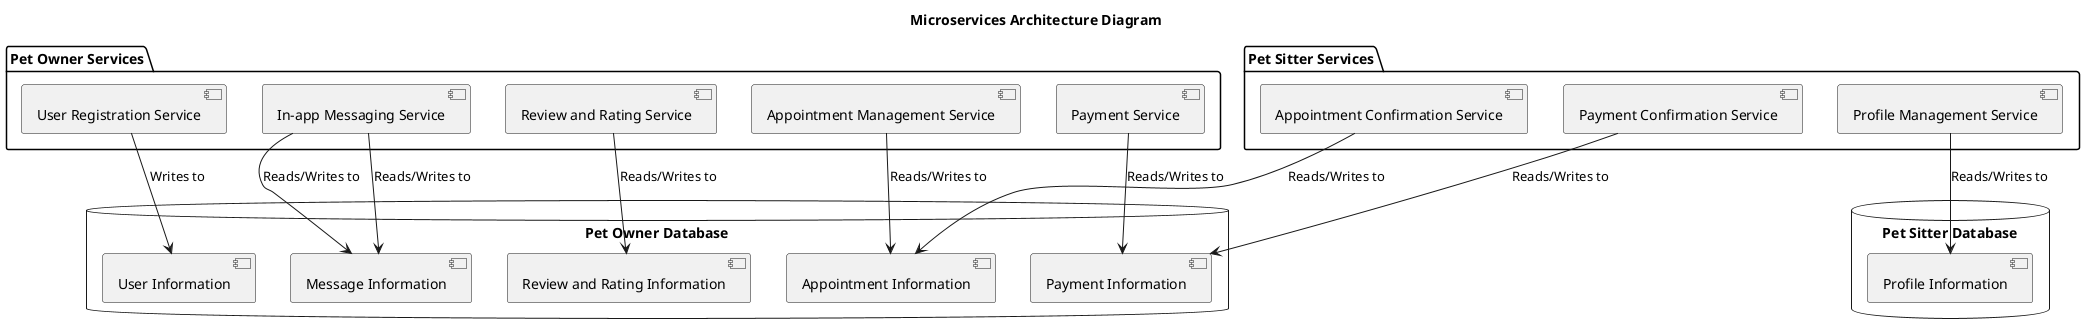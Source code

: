 @startuml
Title Microservices Architecture Diagram 
package "Pet Owner Services" {
  [User Registration Service]
  [Appointment Management Service]
  [Payment Service]
  [In-app Messaging Service]
  [Review and Rating Service]
}

database "Pet Owner Database" {
  [User Information]
  [Appointment Information]
  [Payment Information]
  [Message Information]
  [Review and Rating Information]
}

package "Pet Sitter Services" {
  [Profile Management Service]
  [Appointment Confirmation Service]
  [Payment Confirmation Service]
  [In-app Messaging Service]
}

database "Pet Sitter Database" {
  [Profile Information]
  [Appointment Information]
  [Payment Information]
  [Message Information]
}

"User Registration Service" --> "User Information": Writes to
"Appointment Management Service" --> "Appointment Information": Reads/Writes to
"Payment Service" --> "Payment Information": Reads/Writes to
"In-app Messaging Service" --> "Message Information": Reads/Writes to
"Review and Rating Service" --> "Review and Rating Information": Reads/Writes to

"Profile Management Service" --> "Profile Information": Reads/Writes to
"Appointment Confirmation Service" --> "Appointment Information": Reads/Writes to
"Payment Confirmation Service" --> "Payment Information": Reads/Writes to
"In-app Messaging Service" --> "Message Information": Reads/Writes to

@enduml
